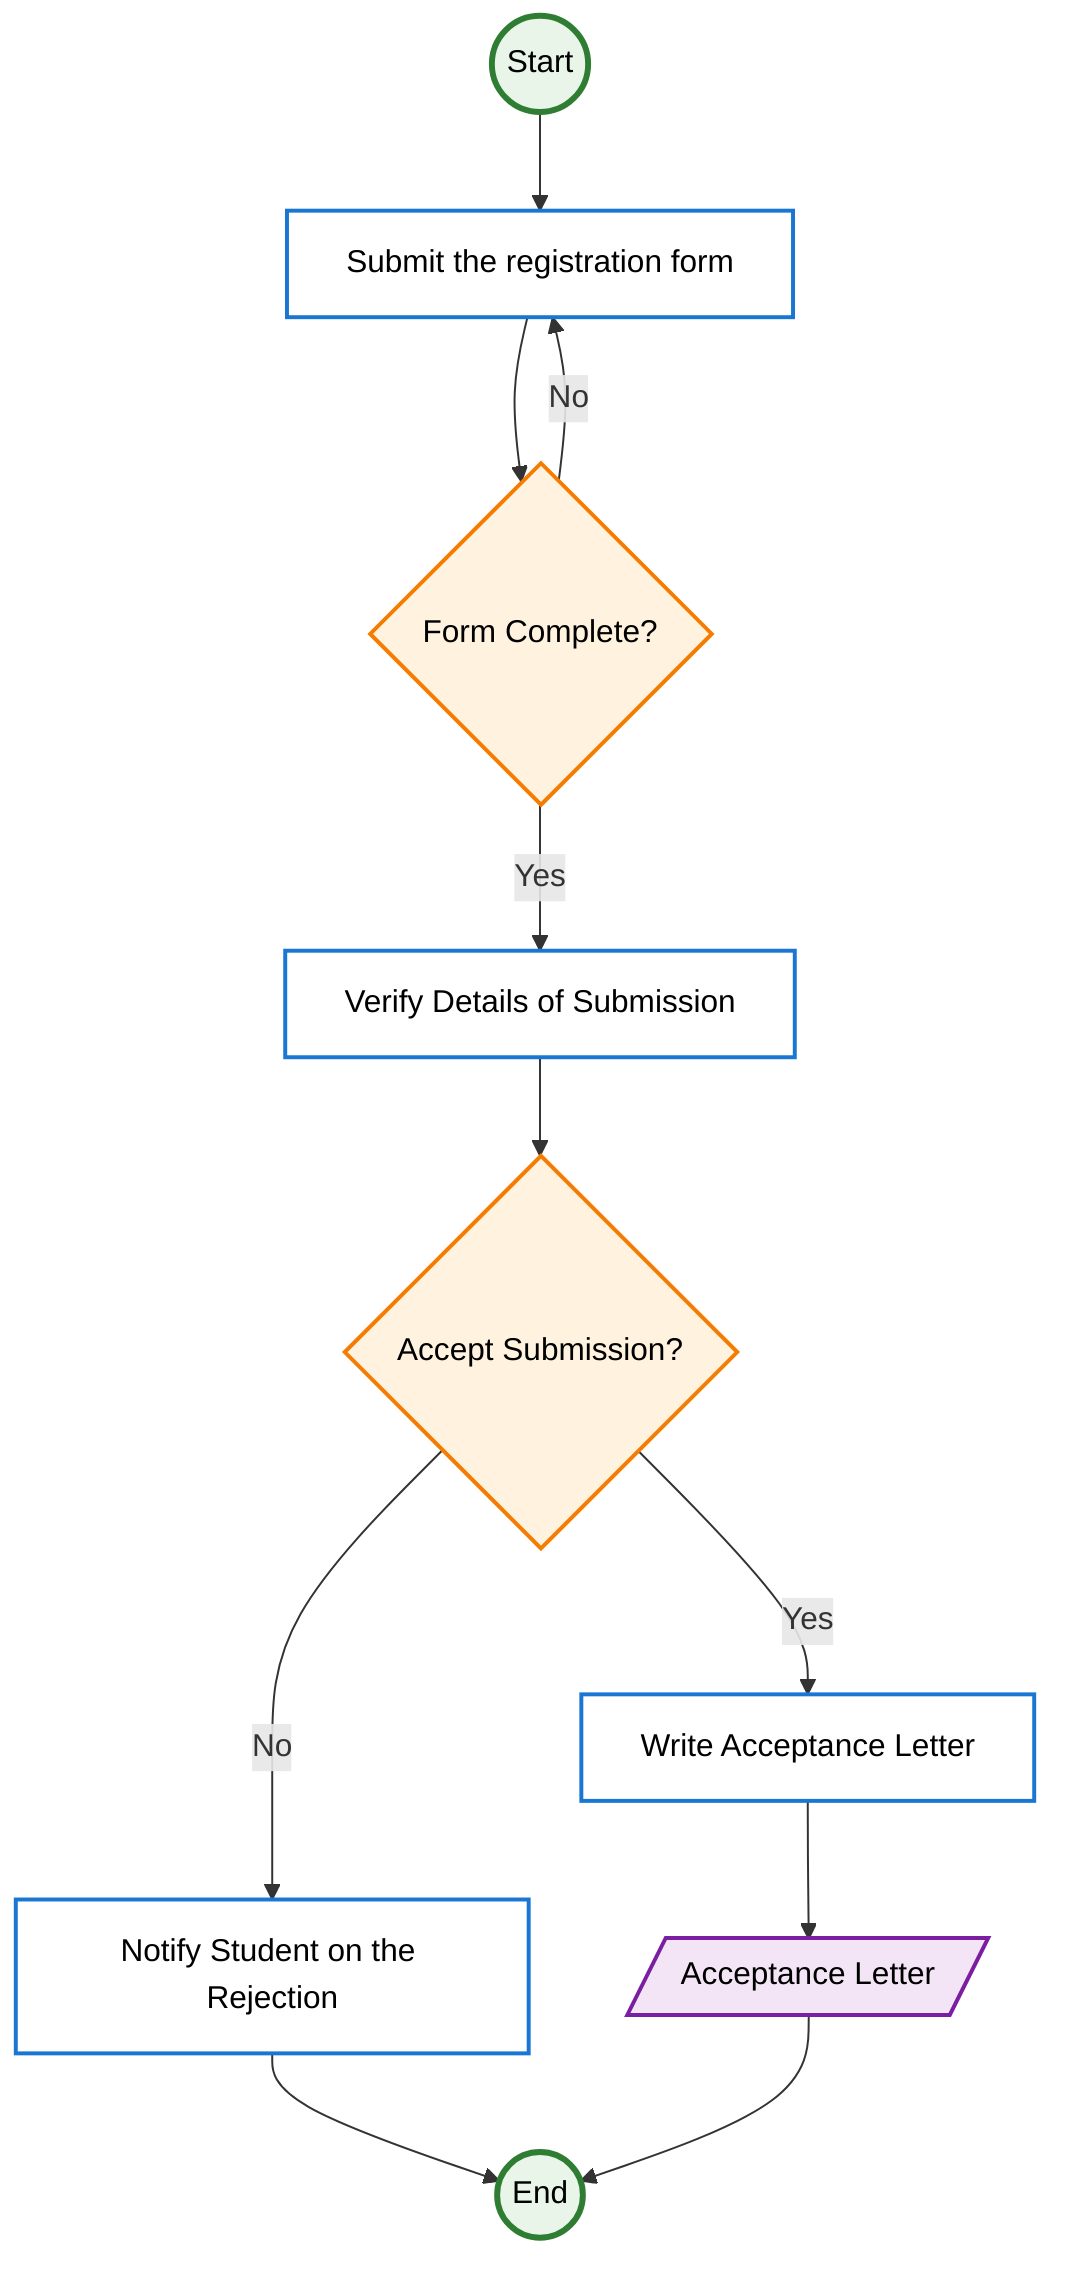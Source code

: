 flowchart TD
    %% Student Enrollment Process
    
    %% Node definitions with appropriate shapes
    Start(("Start"))
    Submit["Submit the registration form"]
    FormComplete{"Form Complete?"}
    VerifyDetails["Verify Details of Submission"]
    AcceptSubmission{"Accept Submission?"}
    WriteAcceptance["Write Acceptance Letter"]
    AcceptanceLetter[/"Acceptance Letter"/]
    NotifyRejection["Notify Student on the Rejection"]
    End(("End"))
    
    %% Process flow connections
    Start --> Submit
    Submit --> FormComplete
    FormComplete -->|No| Submit
    FormComplete -->|Yes| VerifyDetails
    VerifyDetails --> AcceptSubmission
    AcceptSubmission -->|Yes| WriteAcceptance
    AcceptSubmission -->|No| NotifyRejection
    WriteAcceptance --> AcceptanceLetter
    NotifyRejection --> End
    AcceptanceLetter --> End
    
    %% Style classes for better visualization
    classDef startEnd fill:#e8f5e8,stroke:#2e7d32,stroke-width:3px,color:#000000
    classDef process fill:#ffffff,stroke:#1976d2,stroke-width:2px,color:#000000
    classDef decision fill:#fff3e0,stroke:#f57c00,stroke-width:2px,color:#000000
    classDef document fill:#f3e5f5,stroke:#7b1fa2,stroke-width:2px,color:#000000
    
    %% Apply styles
    class Start,End startEnd
    class Submit,VerifyDetails,WriteAcceptance,NotifyRejection process
    class FormComplete,AcceptSubmission decision
    class AcceptanceLetter document
